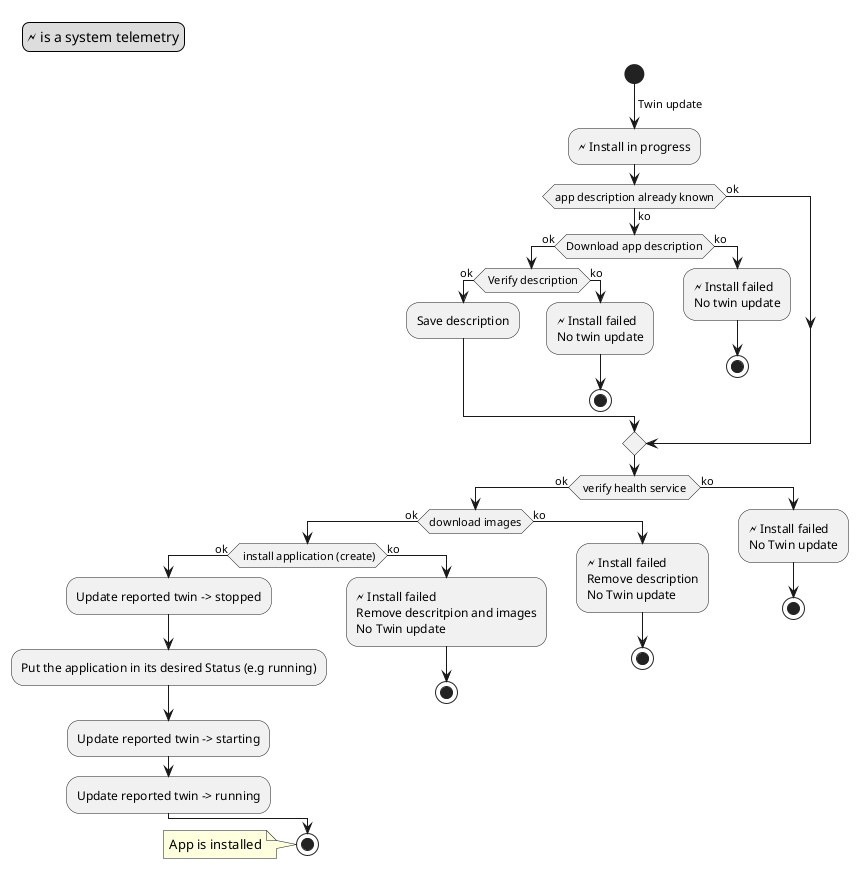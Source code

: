 @startuml
legend top left
🗲 is a system telemetry
endlegend

start
-> Twin update;
:🗲 Install in progress;

if (app description already known) then (ko)
    if (Download app description) then (ok)
        if( Verify description) then (ok)
            :Save description;
        else(ko)
            :🗲 Install failed
            No twin update;
            stop
        endif
    else (ko)
        :🗲 Install failed
        No twin update;
        stop
    endif
else(ok)
endif
if ( verify health service ) then (ok)
    if(download images) then (ok)
        if( install application (create)) then (ok)
            :Update reported twin -> stopped;
            :Put the application in its desired Status (e.g running);
            :Update reported twin -> starting;
            :Update reported twin -> running;
        else (ko)
            :🗲 Install failed
            Remove descritpion and images
            No Twin update;
            stop
        endif
        stop
        note
            App is installed
        end note
    else(ko)
        :🗲 Install failed
        Remove description
        No Twin update;
        stop
    endif
else (ko)
    :🗲 Install failed
    No Twin update;
    stop
endif
@enduml
